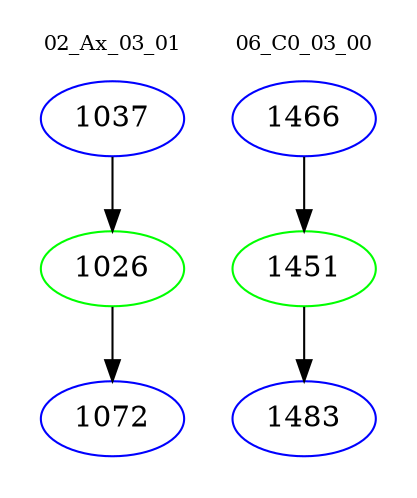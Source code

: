 digraph{
subgraph cluster_0 {
color = white
label = "02_Ax_03_01";
fontsize=10;
T0_1037 [label="1037", color="blue"]
T0_1037 -> T0_1026 [color="black"]
T0_1026 [label="1026", color="green"]
T0_1026 -> T0_1072 [color="black"]
T0_1072 [label="1072", color="blue"]
}
subgraph cluster_1 {
color = white
label = "06_C0_03_00";
fontsize=10;
T1_1466 [label="1466", color="blue"]
T1_1466 -> T1_1451 [color="black"]
T1_1451 [label="1451", color="green"]
T1_1451 -> T1_1483 [color="black"]
T1_1483 [label="1483", color="blue"]
}
}
